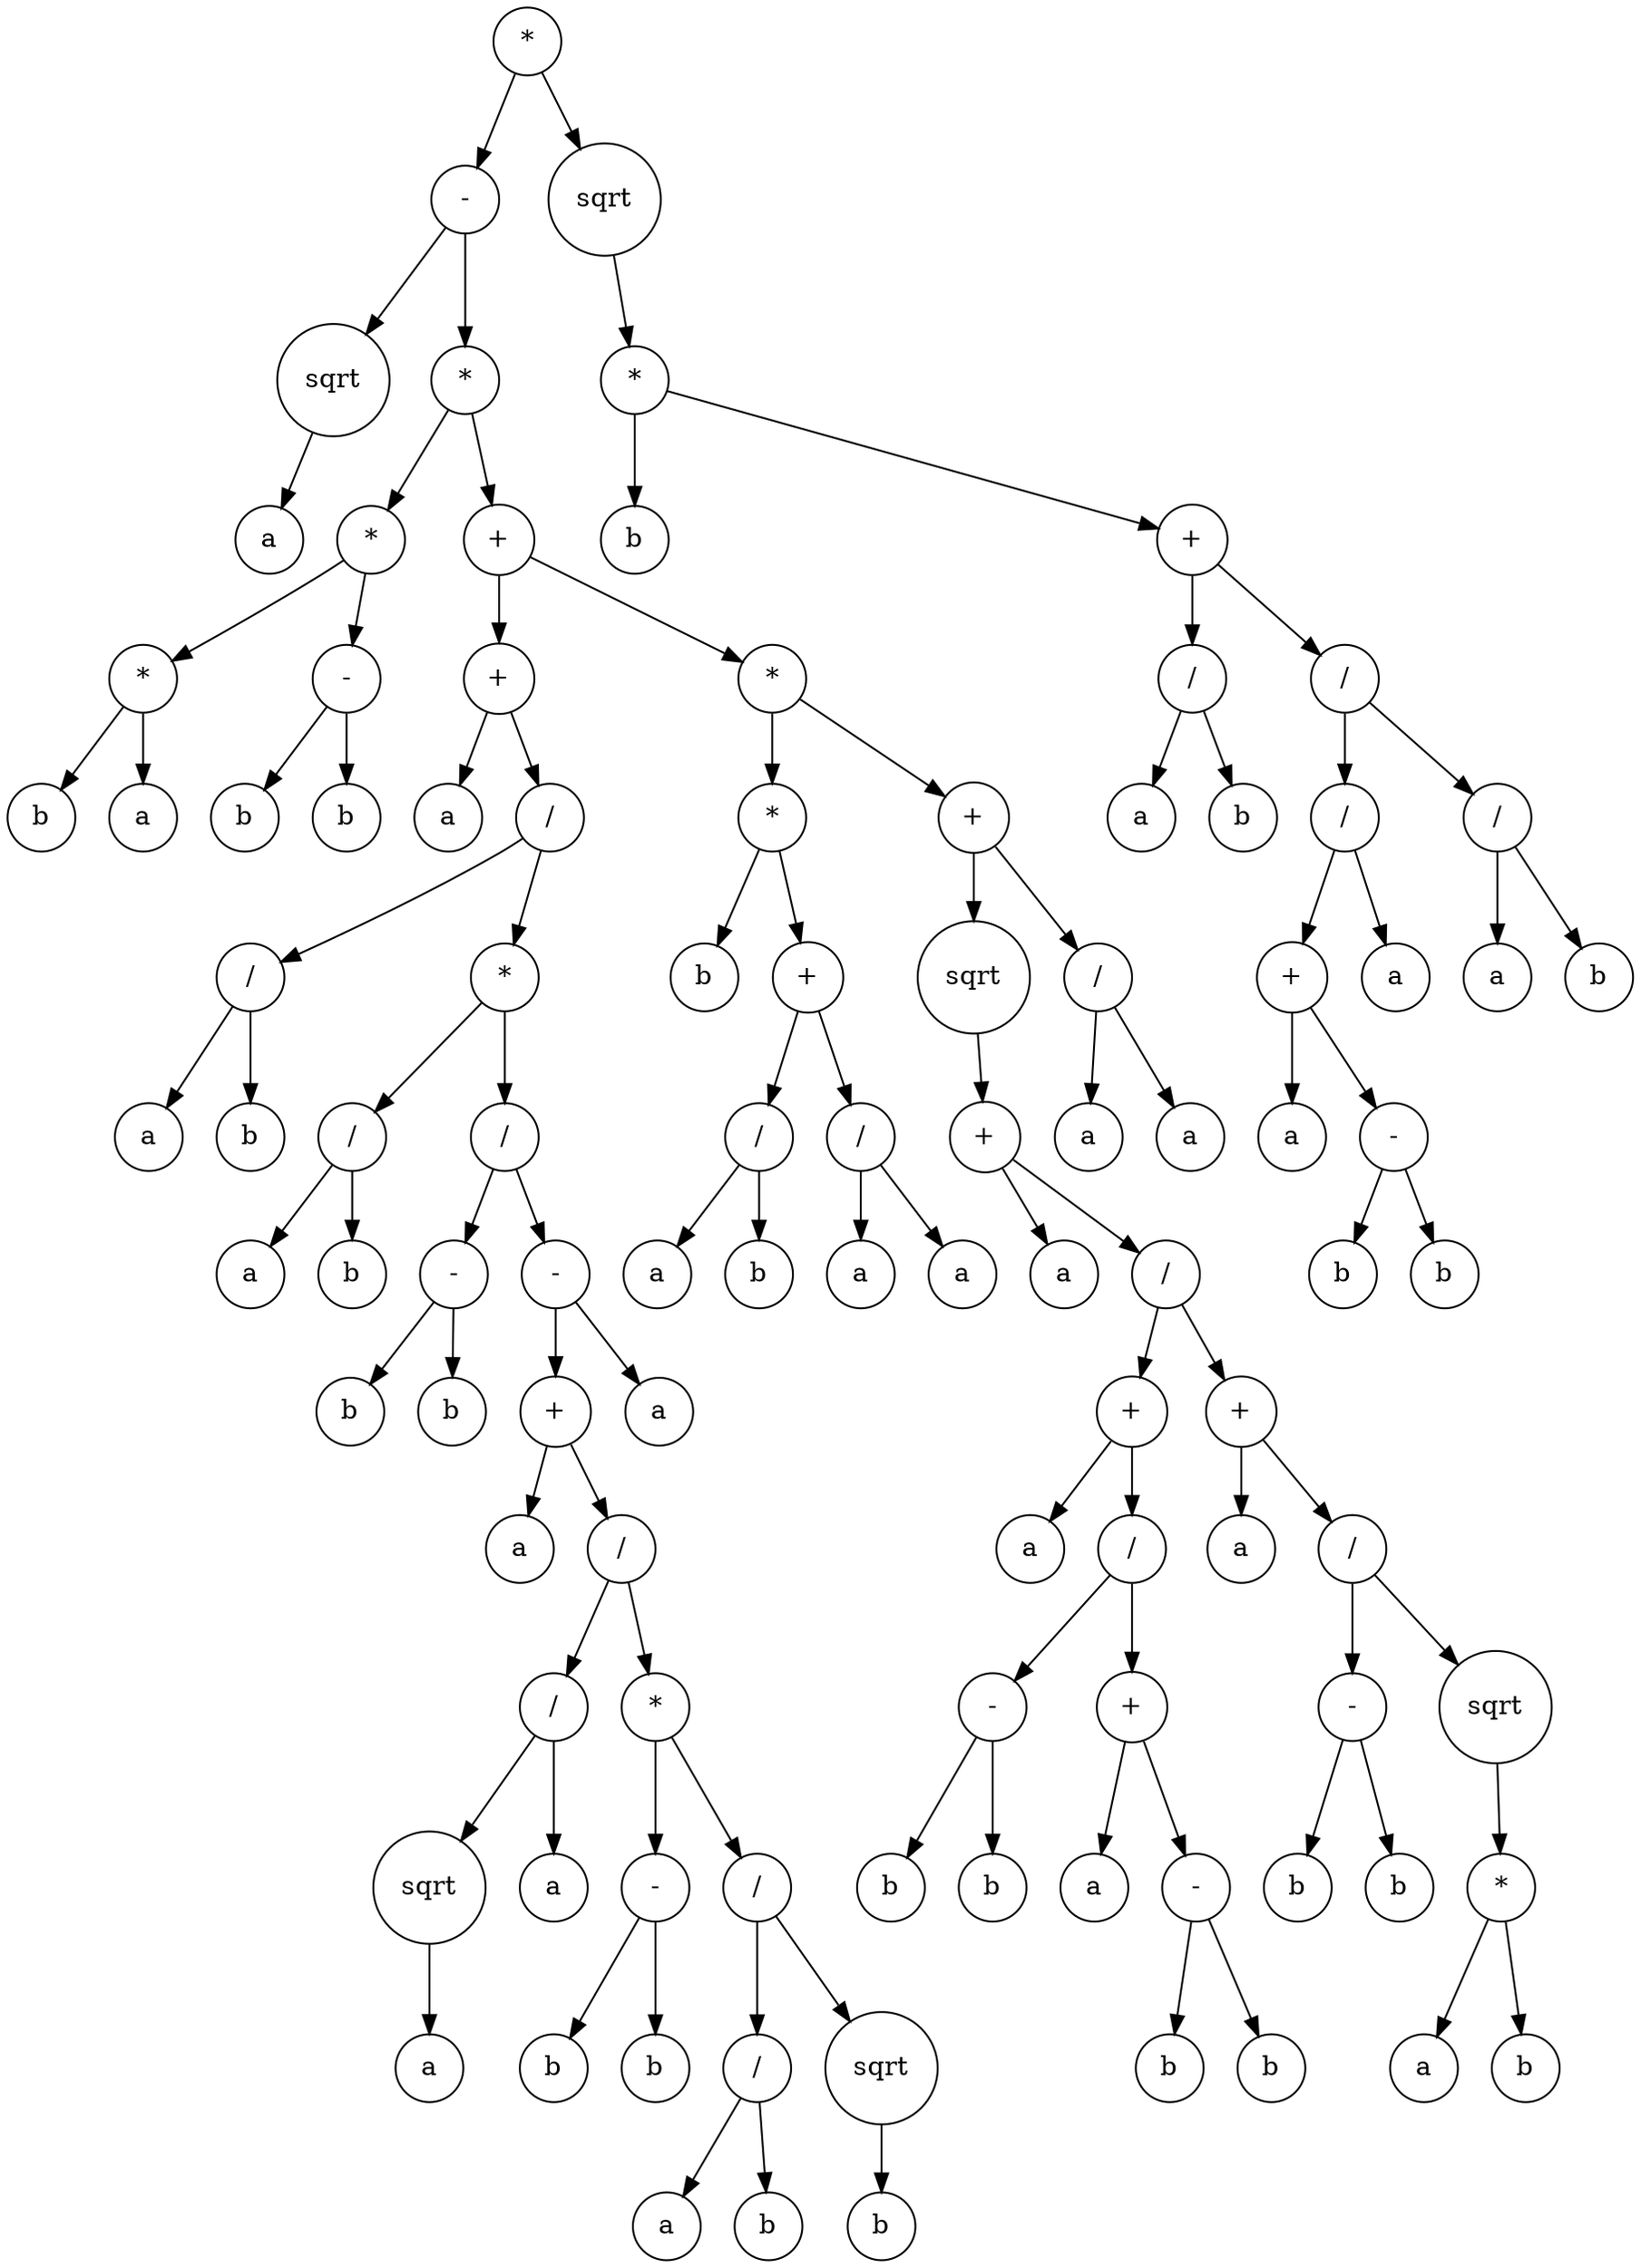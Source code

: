 digraph g {
graph [ordering=out];
node [shape=circle];
n[label = "*"];
n0[label = "-"];
n00[label = "sqrt"];
n000[label = "a"];
n00 -> n000;
n0 -> n00;
n01[label = "*"];
n010[label = "*"];
n0100[label = "*"];
n01000[label = "b"];
n0100 -> n01000;
n01001[label = "a"];
n0100 -> n01001;
n010 -> n0100;
n0101[label = "-"];
n01010[label = "b"];
n0101 -> n01010;
n01011[label = "b"];
n0101 -> n01011;
n010 -> n0101;
n01 -> n010;
n011[label = "+"];
n0110[label = "+"];
n01100[label = "a"];
n0110 -> n01100;
n01101[label = "/"];
n011010[label = "/"];
n0110100[label = "a"];
n011010 -> n0110100;
n0110101[label = "b"];
n011010 -> n0110101;
n01101 -> n011010;
n011011[label = "*"];
n0110110[label = "/"];
n01101100[label = "a"];
n0110110 -> n01101100;
n01101101[label = "b"];
n0110110 -> n01101101;
n011011 -> n0110110;
n0110111[label = "/"];
n01101110[label = "-"];
n011011100[label = "b"];
n01101110 -> n011011100;
n011011101[label = "b"];
n01101110 -> n011011101;
n0110111 -> n01101110;
n01101111[label = "-"];
n011011110[label = "+"];
n0110111100[label = "a"];
n011011110 -> n0110111100;
n0110111101[label = "/"];
n01101111010[label = "/"];
n011011110100[label = "sqrt"];
n0110111101000[label = "a"];
n011011110100 -> n0110111101000;
n01101111010 -> n011011110100;
n011011110101[label = "a"];
n01101111010 -> n011011110101;
n0110111101 -> n01101111010;
n01101111011[label = "*"];
n011011110110[label = "-"];
n0110111101100[label = "b"];
n011011110110 -> n0110111101100;
n0110111101101[label = "b"];
n011011110110 -> n0110111101101;
n01101111011 -> n011011110110;
n011011110111[label = "/"];
n0110111101110[label = "/"];
n01101111011100[label = "a"];
n0110111101110 -> n01101111011100;
n01101111011101[label = "b"];
n0110111101110 -> n01101111011101;
n011011110111 -> n0110111101110;
n0110111101111[label = "sqrt"];
n01101111011110[label = "b"];
n0110111101111 -> n01101111011110;
n011011110111 -> n0110111101111;
n01101111011 -> n011011110111;
n0110111101 -> n01101111011;
n011011110 -> n0110111101;
n01101111 -> n011011110;
n011011111[label = "a"];
n01101111 -> n011011111;
n0110111 -> n01101111;
n011011 -> n0110111;
n01101 -> n011011;
n0110 -> n01101;
n011 -> n0110;
n0111[label = "*"];
n01110[label = "*"];
n011100[label = "b"];
n01110 -> n011100;
n011101[label = "+"];
n0111010[label = "/"];
n01110100[label = "a"];
n0111010 -> n01110100;
n01110101[label = "b"];
n0111010 -> n01110101;
n011101 -> n0111010;
n0111011[label = "/"];
n01110110[label = "a"];
n0111011 -> n01110110;
n01110111[label = "a"];
n0111011 -> n01110111;
n011101 -> n0111011;
n01110 -> n011101;
n0111 -> n01110;
n01111[label = "+"];
n011110[label = "sqrt"];
n0111100[label = "+"];
n01111000[label = "a"];
n0111100 -> n01111000;
n01111001[label = "/"];
n011110010[label = "+"];
n0111100100[label = "a"];
n011110010 -> n0111100100;
n0111100101[label = "/"];
n01111001010[label = "-"];
n011110010100[label = "b"];
n01111001010 -> n011110010100;
n011110010101[label = "b"];
n01111001010 -> n011110010101;
n0111100101 -> n01111001010;
n01111001011[label = "+"];
n011110010110[label = "a"];
n01111001011 -> n011110010110;
n011110010111[label = "-"];
n0111100101110[label = "b"];
n011110010111 -> n0111100101110;
n0111100101111[label = "b"];
n011110010111 -> n0111100101111;
n01111001011 -> n011110010111;
n0111100101 -> n01111001011;
n011110010 -> n0111100101;
n01111001 -> n011110010;
n011110011[label = "+"];
n0111100110[label = "a"];
n011110011 -> n0111100110;
n0111100111[label = "/"];
n01111001110[label = "-"];
n011110011100[label = "b"];
n01111001110 -> n011110011100;
n011110011101[label = "b"];
n01111001110 -> n011110011101;
n0111100111 -> n01111001110;
n01111001111[label = "sqrt"];
n011110011110[label = "*"];
n0111100111100[label = "a"];
n011110011110 -> n0111100111100;
n0111100111101[label = "b"];
n011110011110 -> n0111100111101;
n01111001111 -> n011110011110;
n0111100111 -> n01111001111;
n011110011 -> n0111100111;
n01111001 -> n011110011;
n0111100 -> n01111001;
n011110 -> n0111100;
n01111 -> n011110;
n011111[label = "/"];
n0111110[label = "a"];
n011111 -> n0111110;
n0111111[label = "a"];
n011111 -> n0111111;
n01111 -> n011111;
n0111 -> n01111;
n011 -> n0111;
n01 -> n011;
n0 -> n01;
n -> n0;
n1[label = "sqrt"];
n10[label = "*"];
n100[label = "b"];
n10 -> n100;
n101[label = "+"];
n1010[label = "/"];
n10100[label = "a"];
n1010 -> n10100;
n10101[label = "b"];
n1010 -> n10101;
n101 -> n1010;
n1011[label = "/"];
n10110[label = "/"];
n101100[label = "+"];
n1011000[label = "a"];
n101100 -> n1011000;
n1011001[label = "-"];
n10110010[label = "b"];
n1011001 -> n10110010;
n10110011[label = "b"];
n1011001 -> n10110011;
n101100 -> n1011001;
n10110 -> n101100;
n101101[label = "a"];
n10110 -> n101101;
n1011 -> n10110;
n10111[label = "/"];
n101110[label = "a"];
n10111 -> n101110;
n101111[label = "b"];
n10111 -> n101111;
n1011 -> n10111;
n101 -> n1011;
n10 -> n101;
n1 -> n10;
n -> n1;
}
